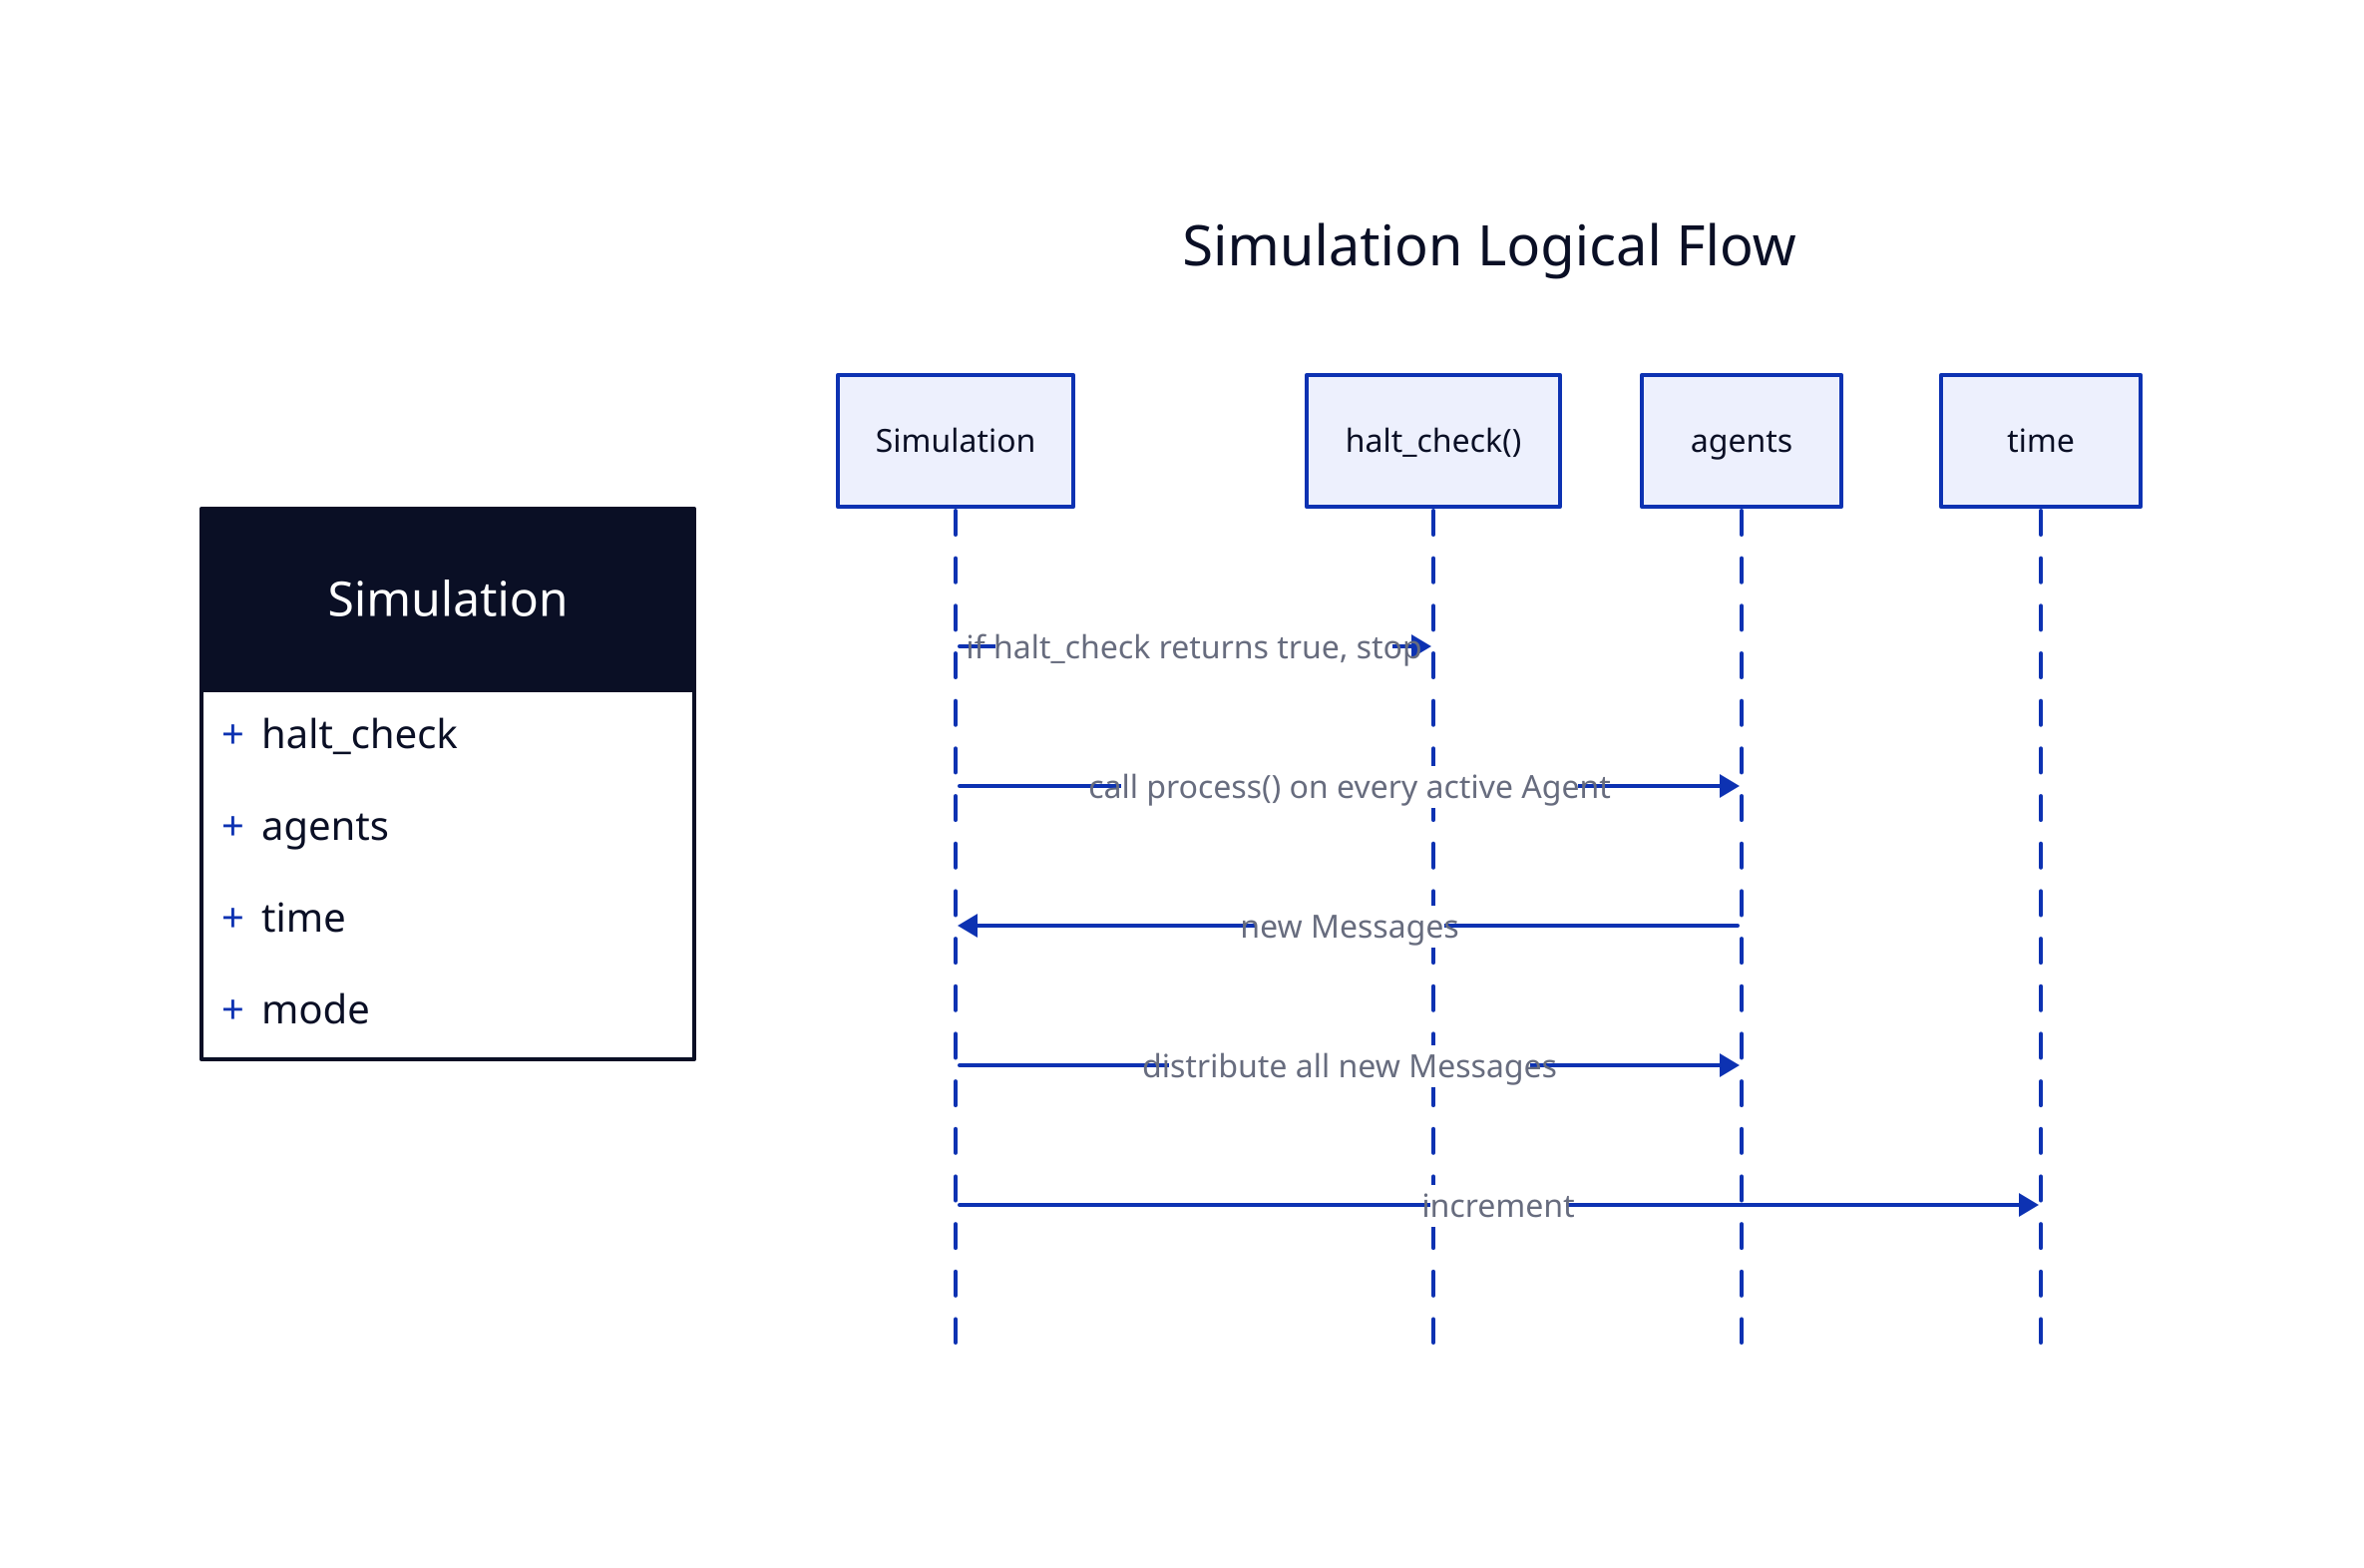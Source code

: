 Simulation: {
  shape: class

  halt_check
  agents
  time
  mode
}

Simulation Logical Flow: {
  shape: sequence_diagram

  Simulation -> halt_check(): if halt_check returns true, stop
  Simulation -> agents: call process() on every active Agent
  agents -> Simulation: new Messages
  Simulation -> agents: distribute all new Messages

  Simulation -> time: increment
}
